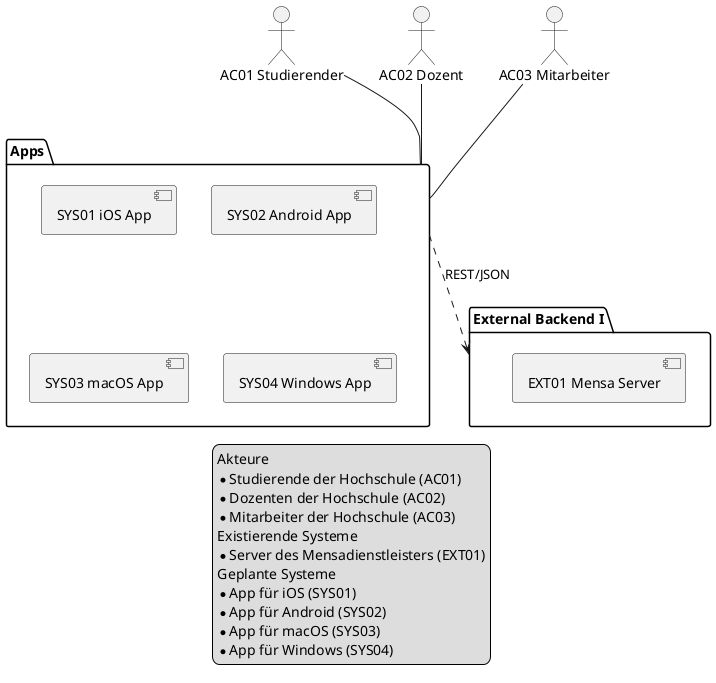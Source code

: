 @startuml

legend
Akteure
* Studierende der Hochschule (AC01)
* Dozenten der Hochschule (AC02)
* Mitarbeiter der Hochschule (AC03)
Existierende Systeme
* Server des Mensadienstleisters (EXT01)
Geplante Systeme
* App für iOS (SYS01)
* App für Android (SYS02)
* App für macOS (SYS03)
* App für Windows (SYS04)
end legend

actor :AC01 Studierender: as AC01
actor :AC02 Dozent: as AC02
actor :AC03 Mitarbeiter: as AC03

package "Apps" as PAC01 {
  component [SYS01 iOS App] as SYS03
  component [SYS02 Android App] as SYS04
  component [SYS03 macOS App] as SYS07
  component [SYS04 Windows App] as SYS08
}

package "External Backend I" as PAC03 {
  component [EXT01 Mensa Server] as SYS05
}
 
AC01 -- PAC01
AC02 -- PAC01
AC03 -- PAC01
PAC01 ..> PAC03 : REST/JSON
@enduml